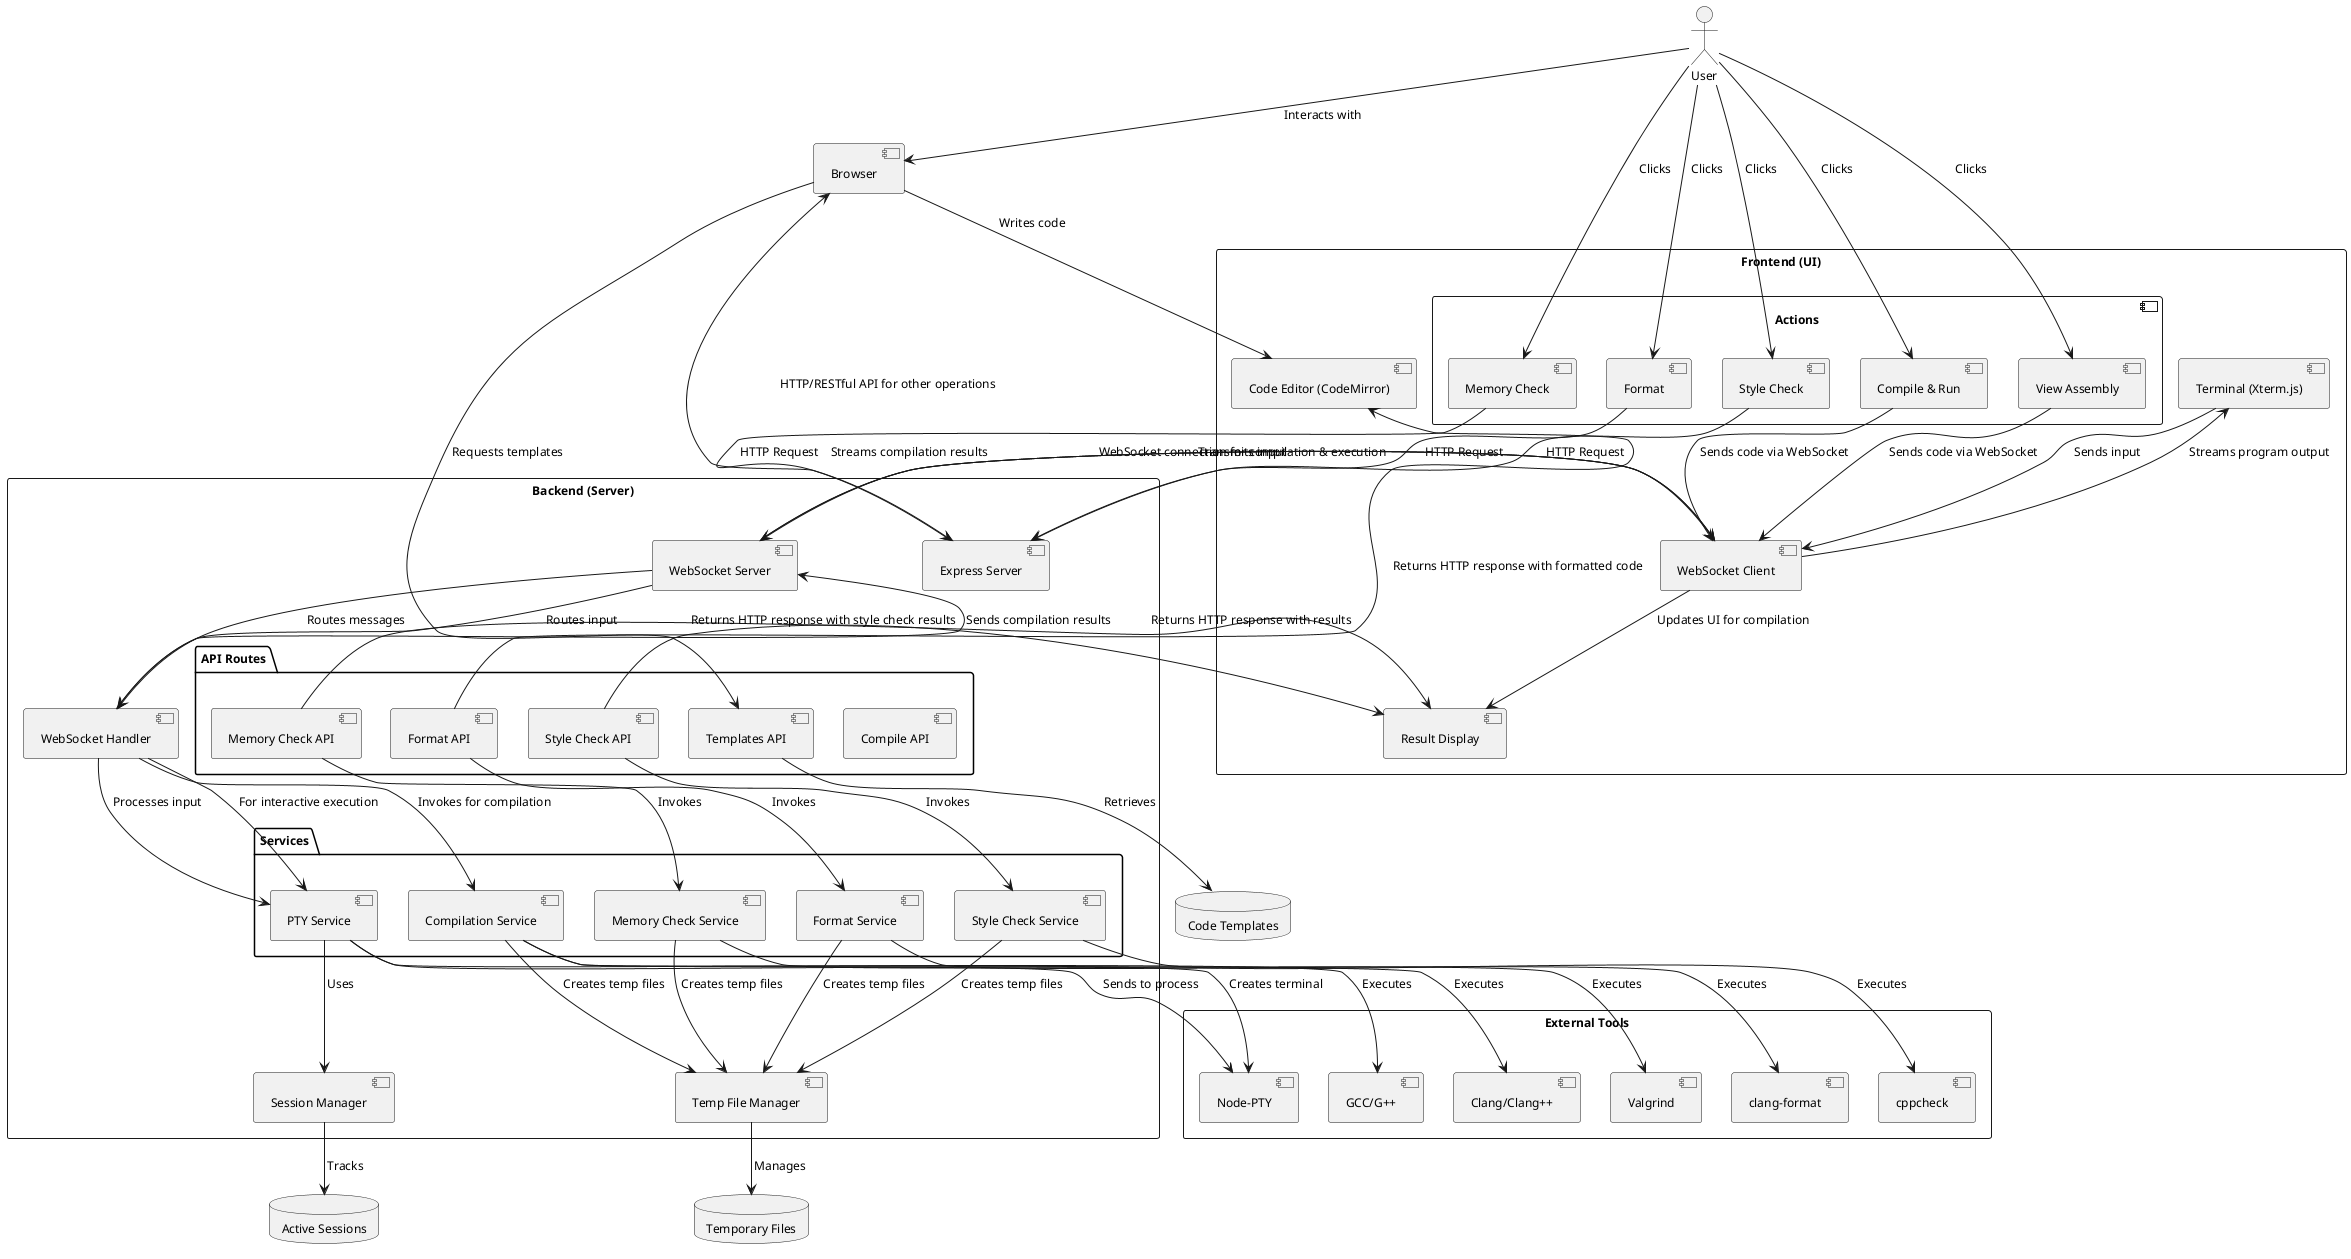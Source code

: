 @startuml Architecture

!define LAYOUT_TOP_DOWN
skinparam nodesep 30
skinparam ranksep 35
skinparam padding 2
skinparam defaultFontName Arial
skinparam defaultFontSize 12

' Define main actors and components
actor "User" as User
component "Browser" as Browser

' Define Frontend UI layer
rectangle "Frontend (UI)" {
  component "Code Editor (CodeMirror)" as Editor
  component "Terminal (Xterm.js)" as Terminal
  component "Result Display" as Display
  
  ' User action buttons
  component "Actions" {
    component "Compile & Run" as CompileAction
    component "Memory Check" as MemcheckAction
    component "Format" as FormatAction
    component "Style Check" as StyleCheckAction
    component "View Assembly" as AssemblyAction
  }
  
  component "WebSocket Client" as WSClient
}

' Define Backend layer
rectangle "Backend (Server)" {
  component "Express Server" as Express
  component "WebSocket Server" as WSServer
  
  ' API Routes layer
  package "API Routes" {
    component "Compile API" as CompileAPI
    component "Memory Check API" as MemcheckAPI
    component "Format API" as FormatAPI
    component "Style Check API" as StyleAPI
    component "Templates API" as TemplatesAPI
  }
  
  ' Services layer
  package "Services" {
    component "Compilation Service" as CompileService
    component "Memory Check Service" as MemcheckService
    component "Format Service" as FormatService
    component "Style Check Service" as StyleService
    component "PTY Service" as PTYService
  }
  
  component "Session Manager" as SessionMgr
  component "Temp File Manager" as TempMgr
  component "WebSocket Handler" as WSHandler
}

' Define External Tools layer
rectangle "External Tools" {
  component "GCC/G++" as GCC
  component "Clang/Clang++" as Clang
  component "Valgrind" as Valgrind
  component "clang-format" as ClangFormat
  component "cppcheck" as Cppcheck
  component "Node-PTY" as NodePTY
}

database "Temporary Files" as TempFiles
database "Active Sessions" as Sessions
database "Code Templates" as Templates

' Define relationships

' User interaction
User --> Browser : Interacts with
Browser --> Editor : Writes code

' User actions trigger frontend actions
User --> CompileAction : Clicks
User --> MemcheckAction : Clicks
User --> FormatAction : Clicks
User --> StyleCheckAction : Clicks
User --> AssemblyAction : Clicks

' Frontend actions to backend communication - CORRECTED
CompileAction --> WSClient : Sends code via WebSocket
AssemblyAction --> WSClient : Sends code via WebSocket
MemcheckAction --> Express : HTTP Request
FormatAction --> Express : HTTP Request
StyleCheckAction --> Express : HTTP Request

' Frontend to Backend communication
WSClient <--> WSServer : WebSocket connection for compilation & execution
Browser <--> Express : HTTP/RESTful API for other operations
Browser --> TemplatesAPI : Requests templates

' WebSocket handler to compilation service
WSServer --> WSHandler : Routes messages
WSHandler --> CompileService : Invokes for compilation
WSHandler --> PTYService : For interactive execution

' Express API routes to Services calls
MemcheckAPI --> MemcheckService : Invokes
FormatAPI --> FormatService : Invokes
StyleAPI --> StyleService : Invokes
TemplatesAPI --> Templates : Retrieves

' Services to External Tools calls
CompileService --> GCC : Executes
CompileService --> Clang : Executes
MemcheckService --> Valgrind : Executes
FormatService --> ClangFormat : Executes
StyleService --> Cppcheck : Executes
PTYService --> NodePTY : Creates terminal

' File and Session management
CompileService --> TempMgr : Creates temp files
MemcheckService --> TempMgr : Creates temp files
FormatService --> TempMgr : Creates temp files
StyleService --> TempMgr : Creates temp files
TempMgr --> TempFiles : Manages
SessionMgr --> Sessions : Tracks
PTYService --> SessionMgr : Uses

' Results return to frontend - CORRECTED
WSHandler --> WSServer : Sends compilation results
WSServer --> WSClient : Streams compilation results
WSClient --> Display : Updates UI for compilation
WSClient --> Terminal : Streams program output

MemcheckAPI --> Display : Returns HTTP response with results
FormatAPI --> Editor : Returns HTTP response with formatted code
StyleAPI --> Display : Returns HTTP response with style check results

' Interactive terminal
Terminal --> WSClient : Sends input
WSClient --> WSServer : Transmits input
WSServer --> WSHandler : Routes input
WSHandler --> PTYService : Processes input
PTYService --> NodePTY : Sends to process

@enduml